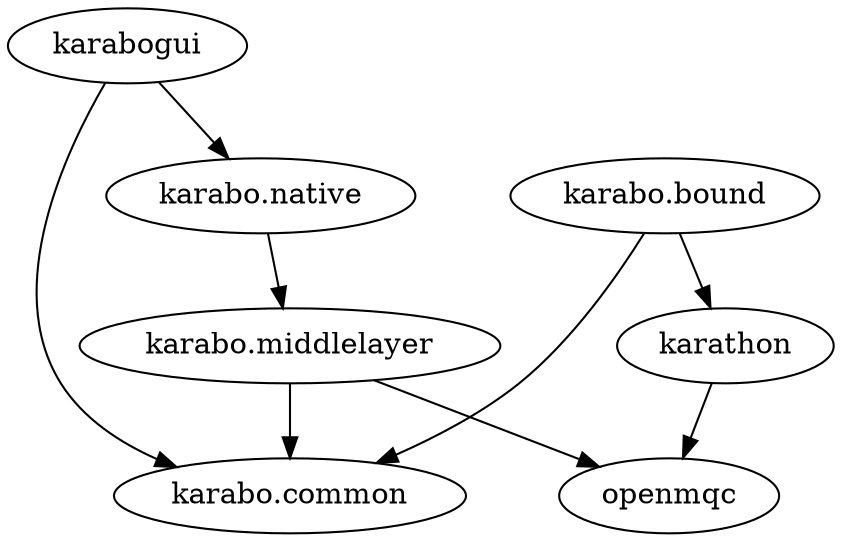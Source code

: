digraph deps {
    "karabogui" -> "karabo.common"
    "karabogui" -> "karabo.native"
    "karabo.native" -> "karabo.middlelayer"
    "karabo.bound" -> "karabo.common"
    "karabo.bound" -> "karathon"
    "karathon" -> "openmqc"
    "karabo.middlelayer" -> "openmqc"
    "karabo.middlelayer" -> "karabo.common"
}
